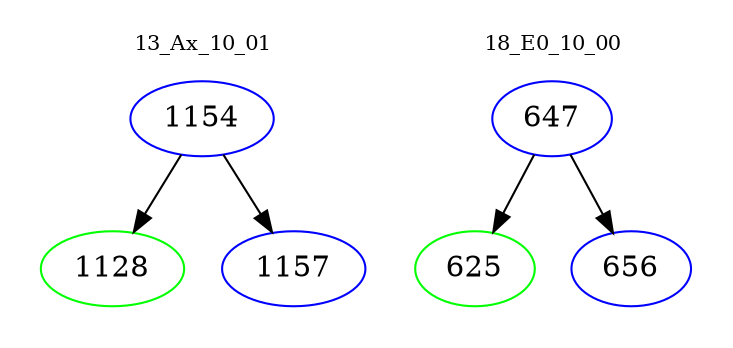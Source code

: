 digraph{
subgraph cluster_0 {
color = white
label = "13_Ax_10_01";
fontsize=10;
T0_1154 [label="1154", color="blue"]
T0_1154 -> T0_1128 [color="black"]
T0_1128 [label="1128", color="green"]
T0_1154 -> T0_1157 [color="black"]
T0_1157 [label="1157", color="blue"]
}
subgraph cluster_1 {
color = white
label = "18_E0_10_00";
fontsize=10;
T1_647 [label="647", color="blue"]
T1_647 -> T1_625 [color="black"]
T1_625 [label="625", color="green"]
T1_647 -> T1_656 [color="black"]
T1_656 [label="656", color="blue"]
}
}
